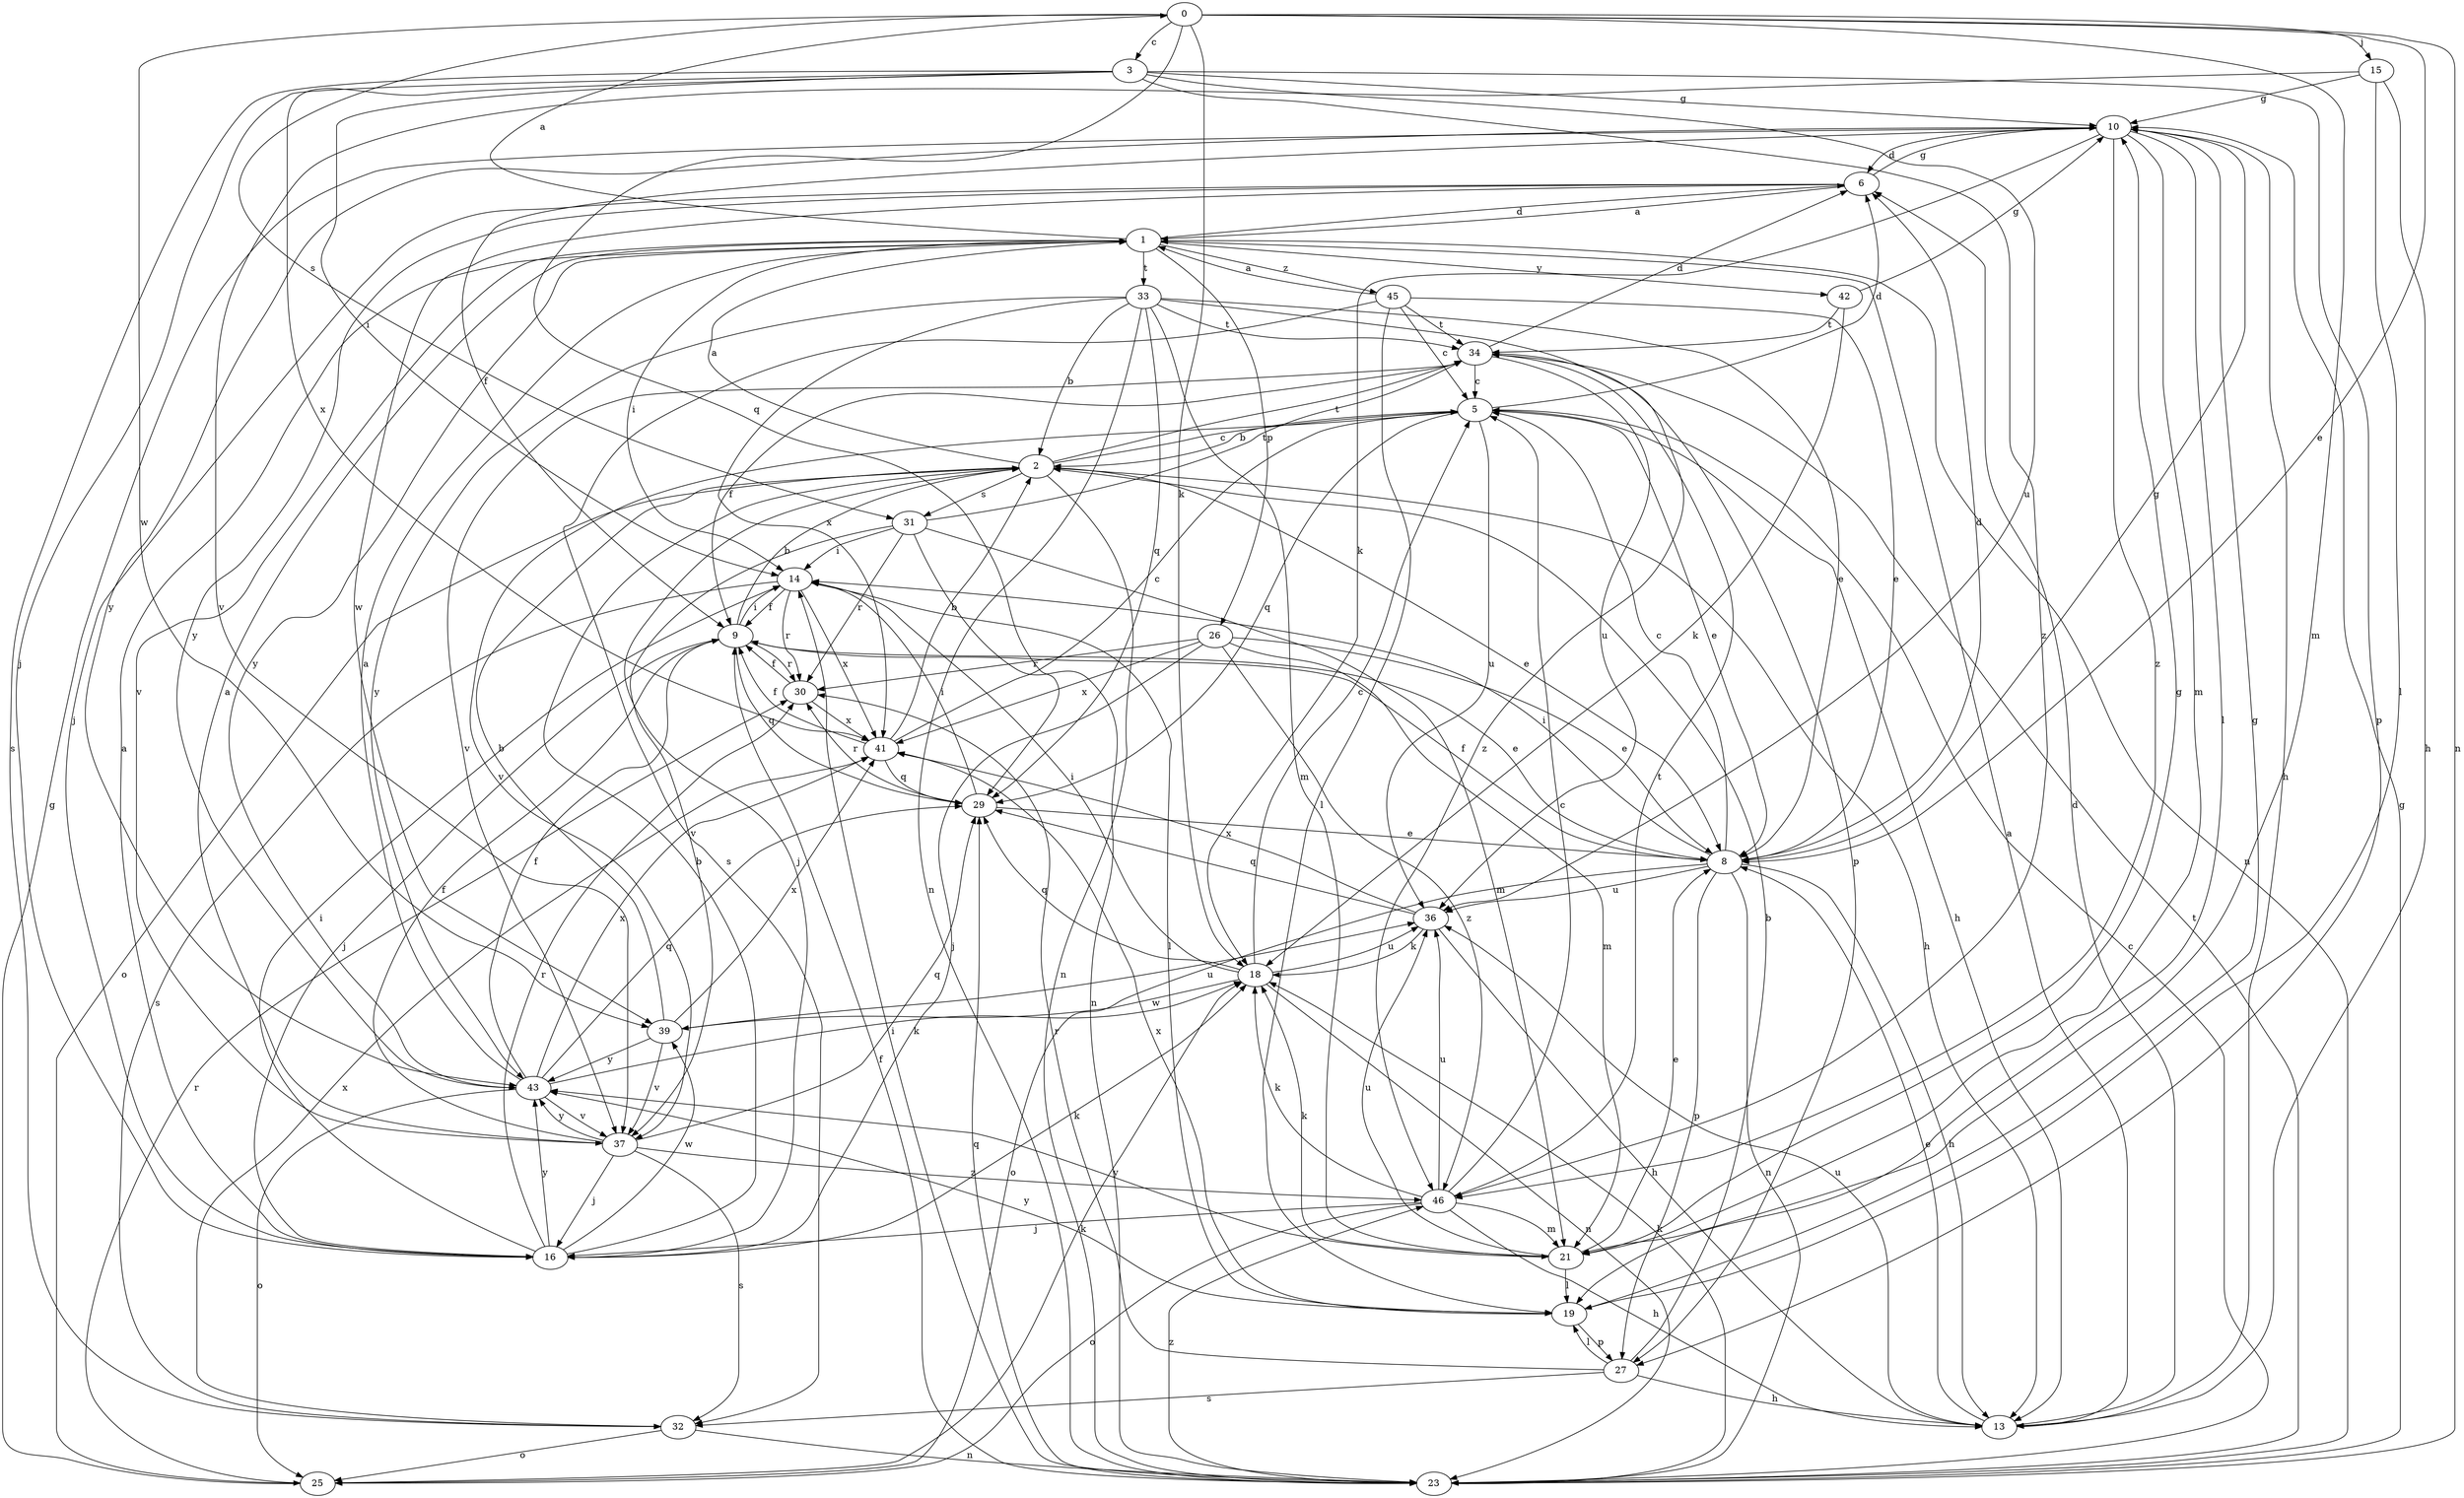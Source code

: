 strict digraph  {
0;
1;
2;
3;
5;
6;
8;
9;
10;
13;
14;
15;
16;
18;
19;
21;
23;
25;
26;
27;
29;
30;
31;
32;
33;
34;
36;
37;
39;
41;
42;
43;
45;
46;
0 -> 3  [label=c];
0 -> 8  [label=e];
0 -> 15  [label=j];
0 -> 18  [label=k];
0 -> 21  [label=m];
0 -> 23  [label=n];
0 -> 29  [label=q];
0 -> 31  [label=s];
0 -> 39  [label=w];
1 -> 0  [label=a];
1 -> 6  [label=d];
1 -> 14  [label=i];
1 -> 23  [label=n];
1 -> 26  [label=p];
1 -> 33  [label=t];
1 -> 37  [label=v];
1 -> 42  [label=y];
1 -> 43  [label=y];
1 -> 45  [label=z];
2 -> 1  [label=a];
2 -> 5  [label=c];
2 -> 8  [label=e];
2 -> 13  [label=h];
2 -> 16  [label=j];
2 -> 23  [label=n];
2 -> 25  [label=o];
2 -> 31  [label=s];
2 -> 34  [label=t];
3 -> 10  [label=g];
3 -> 14  [label=i];
3 -> 16  [label=j];
3 -> 27  [label=p];
3 -> 32  [label=s];
3 -> 36  [label=u];
3 -> 41  [label=x];
3 -> 46  [label=z];
5 -> 2  [label=b];
5 -> 6  [label=d];
5 -> 8  [label=e];
5 -> 13  [label=h];
5 -> 29  [label=q];
5 -> 36  [label=u];
5 -> 37  [label=v];
6 -> 1  [label=a];
6 -> 10  [label=g];
6 -> 16  [label=j];
6 -> 39  [label=w];
6 -> 43  [label=y];
8 -> 5  [label=c];
8 -> 6  [label=d];
8 -> 9  [label=f];
8 -> 10  [label=g];
8 -> 13  [label=h];
8 -> 14  [label=i];
8 -> 23  [label=n];
8 -> 25  [label=o];
8 -> 27  [label=p];
8 -> 36  [label=u];
9 -> 2  [label=b];
9 -> 8  [label=e];
9 -> 14  [label=i];
9 -> 16  [label=j];
9 -> 29  [label=q];
9 -> 30  [label=r];
10 -> 6  [label=d];
10 -> 9  [label=f];
10 -> 13  [label=h];
10 -> 18  [label=k];
10 -> 19  [label=l];
10 -> 21  [label=m];
10 -> 43  [label=y];
10 -> 46  [label=z];
13 -> 1  [label=a];
13 -> 6  [label=d];
13 -> 8  [label=e];
13 -> 36  [label=u];
14 -> 9  [label=f];
14 -> 19  [label=l];
14 -> 30  [label=r];
14 -> 32  [label=s];
14 -> 41  [label=x];
15 -> 10  [label=g];
15 -> 13  [label=h];
15 -> 19  [label=l];
15 -> 37  [label=v];
16 -> 1  [label=a];
16 -> 2  [label=b];
16 -> 14  [label=i];
16 -> 18  [label=k];
16 -> 30  [label=r];
16 -> 39  [label=w];
16 -> 43  [label=y];
18 -> 5  [label=c];
18 -> 14  [label=i];
18 -> 23  [label=n];
18 -> 29  [label=q];
18 -> 36  [label=u];
18 -> 39  [label=w];
19 -> 10  [label=g];
19 -> 27  [label=p];
19 -> 41  [label=x];
19 -> 43  [label=y];
21 -> 8  [label=e];
21 -> 10  [label=g];
21 -> 18  [label=k];
21 -> 19  [label=l];
21 -> 36  [label=u];
21 -> 43  [label=y];
23 -> 5  [label=c];
23 -> 9  [label=f];
23 -> 10  [label=g];
23 -> 14  [label=i];
23 -> 18  [label=k];
23 -> 29  [label=q];
23 -> 34  [label=t];
23 -> 46  [label=z];
25 -> 10  [label=g];
25 -> 18  [label=k];
25 -> 30  [label=r];
26 -> 8  [label=e];
26 -> 16  [label=j];
26 -> 21  [label=m];
26 -> 30  [label=r];
26 -> 41  [label=x];
26 -> 46  [label=z];
27 -> 2  [label=b];
27 -> 13  [label=h];
27 -> 19  [label=l];
27 -> 30  [label=r];
27 -> 32  [label=s];
29 -> 8  [label=e];
29 -> 14  [label=i];
29 -> 30  [label=r];
30 -> 9  [label=f];
30 -> 41  [label=x];
31 -> 14  [label=i];
31 -> 21  [label=m];
31 -> 23  [label=n];
31 -> 30  [label=r];
31 -> 34  [label=t];
31 -> 37  [label=v];
32 -> 23  [label=n];
32 -> 25  [label=o];
32 -> 41  [label=x];
33 -> 2  [label=b];
33 -> 8  [label=e];
33 -> 21  [label=m];
33 -> 23  [label=n];
33 -> 29  [label=q];
33 -> 34  [label=t];
33 -> 41  [label=x];
33 -> 43  [label=y];
33 -> 46  [label=z];
34 -> 5  [label=c];
34 -> 6  [label=d];
34 -> 9  [label=f];
34 -> 27  [label=p];
34 -> 36  [label=u];
34 -> 37  [label=v];
36 -> 13  [label=h];
36 -> 18  [label=k];
36 -> 29  [label=q];
36 -> 41  [label=x];
37 -> 1  [label=a];
37 -> 9  [label=f];
37 -> 16  [label=j];
37 -> 29  [label=q];
37 -> 32  [label=s];
37 -> 43  [label=y];
37 -> 46  [label=z];
39 -> 2  [label=b];
39 -> 36  [label=u];
39 -> 37  [label=v];
39 -> 41  [label=x];
39 -> 43  [label=y];
41 -> 2  [label=b];
41 -> 5  [label=c];
41 -> 9  [label=f];
41 -> 29  [label=q];
42 -> 10  [label=g];
42 -> 18  [label=k];
42 -> 34  [label=t];
43 -> 1  [label=a];
43 -> 9  [label=f];
43 -> 18  [label=k];
43 -> 25  [label=o];
43 -> 29  [label=q];
43 -> 37  [label=v];
43 -> 41  [label=x];
45 -> 1  [label=a];
45 -> 5  [label=c];
45 -> 8  [label=e];
45 -> 19  [label=l];
45 -> 32  [label=s];
45 -> 34  [label=t];
46 -> 5  [label=c];
46 -> 13  [label=h];
46 -> 16  [label=j];
46 -> 18  [label=k];
46 -> 21  [label=m];
46 -> 25  [label=o];
46 -> 34  [label=t];
46 -> 36  [label=u];
}
